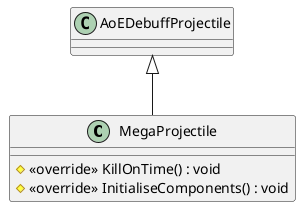 @startuml
class MegaProjectile {
    # <<override>> KillOnTime() : void
    # <<override>> InitialiseComponents() : void
}
AoEDebuffProjectile <|-- MegaProjectile
@enduml
